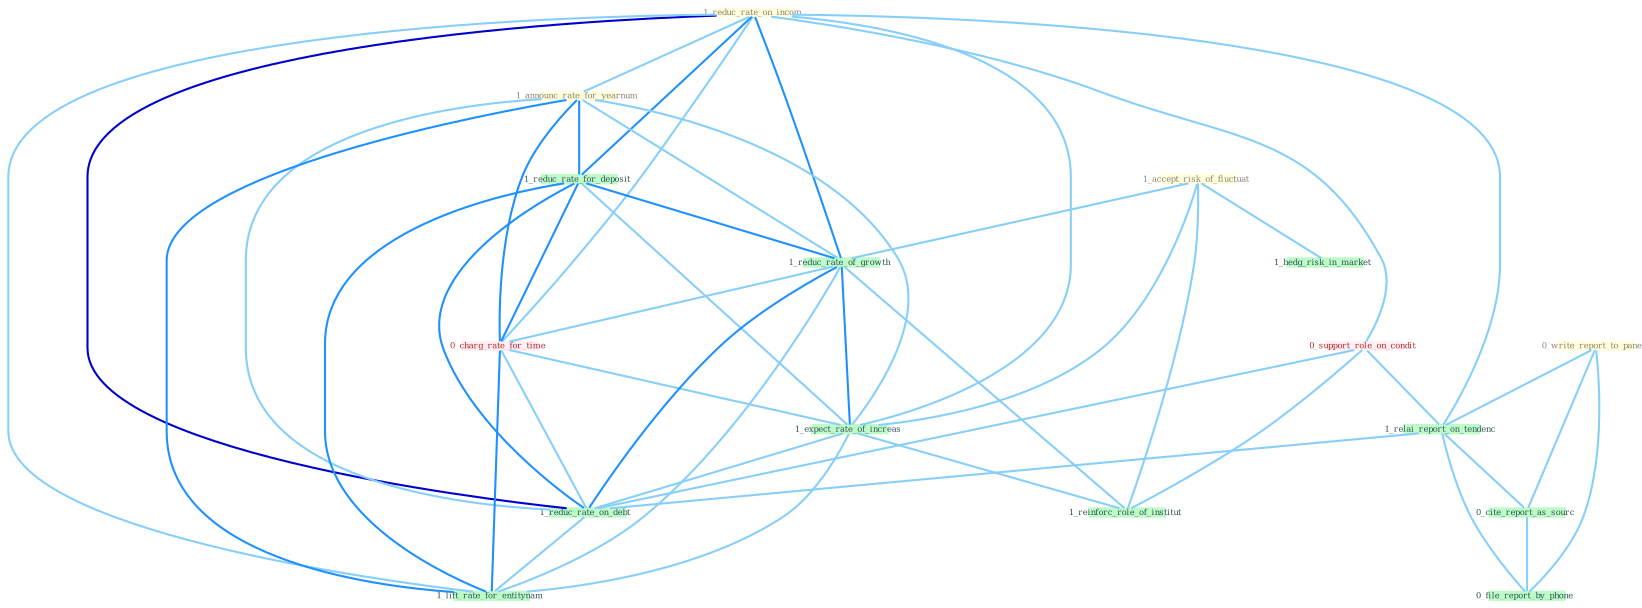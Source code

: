 Graph G{ 
    node
    [shape=polygon,style=filled,width=.5,height=.06,color="#BDFCC9",fixedsize=true,fontsize=4,
    fontcolor="#2f4f4f"];
    {node
    [color="#ffffe0", fontcolor="#8b7d6b"] "1_reduc_rate_on_incom " "0_write_report_to_panel " "1_announc_rate_for_yearnum " "1_accept_risk_of_fluctuat "}
{node [color="#fff0f5", fontcolor="#b22222"] "0_support_role_on_condit " "0_charg_rate_for_time "}
edge [color="#B0E2FF"];

	"1_reduc_rate_on_incom " -- "1_announc_rate_for_yearnum " [w="1", color="#87cefa" ];
	"1_reduc_rate_on_incom " -- "1_reduc_rate_for_deposit " [w="2", color="#1e90ff" , len=0.8];
	"1_reduc_rate_on_incom " -- "0_support_role_on_condit " [w="1", color="#87cefa" ];
	"1_reduc_rate_on_incom " -- "1_relai_report_on_tendenc " [w="1", color="#87cefa" ];
	"1_reduc_rate_on_incom " -- "1_reduc_rate_of_growth " [w="2", color="#1e90ff" , len=0.8];
	"1_reduc_rate_on_incom " -- "0_charg_rate_for_time " [w="1", color="#87cefa" ];
	"1_reduc_rate_on_incom " -- "1_expect_rate_of_increas " [w="1", color="#87cefa" ];
	"1_reduc_rate_on_incom " -- "1_reduc_rate_on_debt " [w="3", color="#0000cd" , len=0.6];
	"1_reduc_rate_on_incom " -- "1_lift_rate_for_entitynam " [w="1", color="#87cefa" ];
	"0_write_report_to_panel " -- "1_relai_report_on_tendenc " [w="1", color="#87cefa" ];
	"0_write_report_to_panel " -- "0_cite_report_as_sourc " [w="1", color="#87cefa" ];
	"0_write_report_to_panel " -- "0_file_report_by_phone " [w="1", color="#87cefa" ];
	"1_announc_rate_for_yearnum " -- "1_reduc_rate_for_deposit " [w="2", color="#1e90ff" , len=0.8];
	"1_announc_rate_for_yearnum " -- "1_reduc_rate_of_growth " [w="1", color="#87cefa" ];
	"1_announc_rate_for_yearnum " -- "0_charg_rate_for_time " [w="2", color="#1e90ff" , len=0.8];
	"1_announc_rate_for_yearnum " -- "1_expect_rate_of_increas " [w="1", color="#87cefa" ];
	"1_announc_rate_for_yearnum " -- "1_reduc_rate_on_debt " [w="1", color="#87cefa" ];
	"1_announc_rate_for_yearnum " -- "1_lift_rate_for_entitynam " [w="2", color="#1e90ff" , len=0.8];
	"1_accept_risk_of_fluctuat " -- "1_reduc_rate_of_growth " [w="1", color="#87cefa" ];
	"1_accept_risk_of_fluctuat " -- "1_expect_rate_of_increas " [w="1", color="#87cefa" ];
	"1_accept_risk_of_fluctuat " -- "1_reinforc_role_of_institut " [w="1", color="#87cefa" ];
	"1_accept_risk_of_fluctuat " -- "1_hedg_risk_in_market " [w="1", color="#87cefa" ];
	"1_reduc_rate_for_deposit " -- "1_reduc_rate_of_growth " [w="2", color="#1e90ff" , len=0.8];
	"1_reduc_rate_for_deposit " -- "0_charg_rate_for_time " [w="2", color="#1e90ff" , len=0.8];
	"1_reduc_rate_for_deposit " -- "1_expect_rate_of_increas " [w="1", color="#87cefa" ];
	"1_reduc_rate_for_deposit " -- "1_reduc_rate_on_debt " [w="2", color="#1e90ff" , len=0.8];
	"1_reduc_rate_for_deposit " -- "1_lift_rate_for_entitynam " [w="2", color="#1e90ff" , len=0.8];
	"0_support_role_on_condit " -- "1_relai_report_on_tendenc " [w="1", color="#87cefa" ];
	"0_support_role_on_condit " -- "1_reduc_rate_on_debt " [w="1", color="#87cefa" ];
	"0_support_role_on_condit " -- "1_reinforc_role_of_institut " [w="1", color="#87cefa" ];
	"1_relai_report_on_tendenc " -- "0_cite_report_as_sourc " [w="1", color="#87cefa" ];
	"1_relai_report_on_tendenc " -- "0_file_report_by_phone " [w="1", color="#87cefa" ];
	"1_relai_report_on_tendenc " -- "1_reduc_rate_on_debt " [w="1", color="#87cefa" ];
	"0_cite_report_as_sourc " -- "0_file_report_by_phone " [w="1", color="#87cefa" ];
	"1_reduc_rate_of_growth " -- "0_charg_rate_for_time " [w="1", color="#87cefa" ];
	"1_reduc_rate_of_growth " -- "1_expect_rate_of_increas " [w="2", color="#1e90ff" , len=0.8];
	"1_reduc_rate_of_growth " -- "1_reduc_rate_on_debt " [w="2", color="#1e90ff" , len=0.8];
	"1_reduc_rate_of_growth " -- "1_reinforc_role_of_institut " [w="1", color="#87cefa" ];
	"1_reduc_rate_of_growth " -- "1_lift_rate_for_entitynam " [w="1", color="#87cefa" ];
	"0_charg_rate_for_time " -- "1_expect_rate_of_increas " [w="1", color="#87cefa" ];
	"0_charg_rate_for_time " -- "1_reduc_rate_on_debt " [w="1", color="#87cefa" ];
	"0_charg_rate_for_time " -- "1_lift_rate_for_entitynam " [w="2", color="#1e90ff" , len=0.8];
	"1_expect_rate_of_increas " -- "1_reduc_rate_on_debt " [w="1", color="#87cefa" ];
	"1_expect_rate_of_increas " -- "1_reinforc_role_of_institut " [w="1", color="#87cefa" ];
	"1_expect_rate_of_increas " -- "1_lift_rate_for_entitynam " [w="1", color="#87cefa" ];
	"1_reduc_rate_on_debt " -- "1_lift_rate_for_entitynam " [w="1", color="#87cefa" ];
}